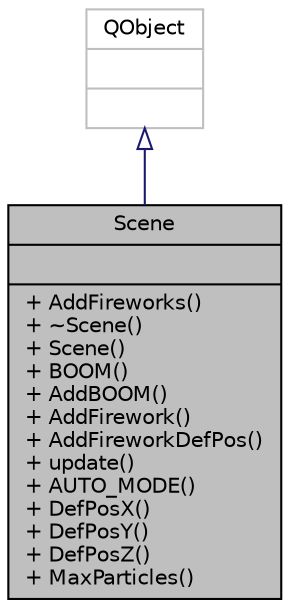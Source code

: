 digraph "Scene"
{
  edge [fontname="Helvetica",fontsize="10",labelfontname="Helvetica",labelfontsize="10"];
  node [fontname="Helvetica",fontsize="10",shape=record];
  Node1 [label="{Scene\n||+ AddFireworks()\l+ ~Scene()\l+ Scene()\l+ BOOM()\l+ AddBOOM()\l+ AddFirework()\l+ AddFireworkDefPos()\l+ update()\l+ AUTO_MODE()\l+ DefPosX()\l+ DefPosY()\l+ DefPosZ()\l+ MaxParticles()\l}",height=0.2,width=0.4,color="black", fillcolor="grey75", style="filled", fontcolor="black"];
  Node2 -> Node1 [dir="back",color="midnightblue",fontsize="10",style="solid",arrowtail="onormal",fontname="Helvetica"];
  Node2 [label="{QObject\n||}",height=0.2,width=0.4,color="grey75", fillcolor="white", style="filled"];
}
